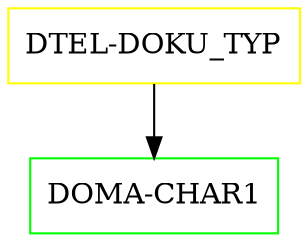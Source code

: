 digraph G {
  "DTEL-DOKU_TYP" [shape=box,color=yellow];
  "DOMA-CHAR1" [shape=box,color=green,URL="./DOMA_CHAR1.html"];
  "DTEL-DOKU_TYP" -> "DOMA-CHAR1";
}
